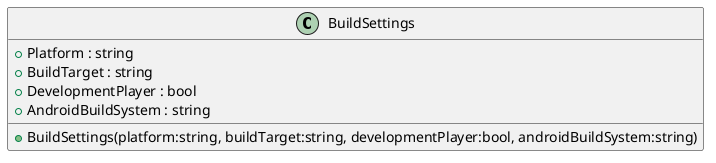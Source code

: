@startuml
class BuildSettings {
    + BuildSettings(platform:string, buildTarget:string, developmentPlayer:bool, androidBuildSystem:string)
    + Platform : string
    + BuildTarget : string
    + DevelopmentPlayer : bool
    + AndroidBuildSystem : string
}
@enduml
